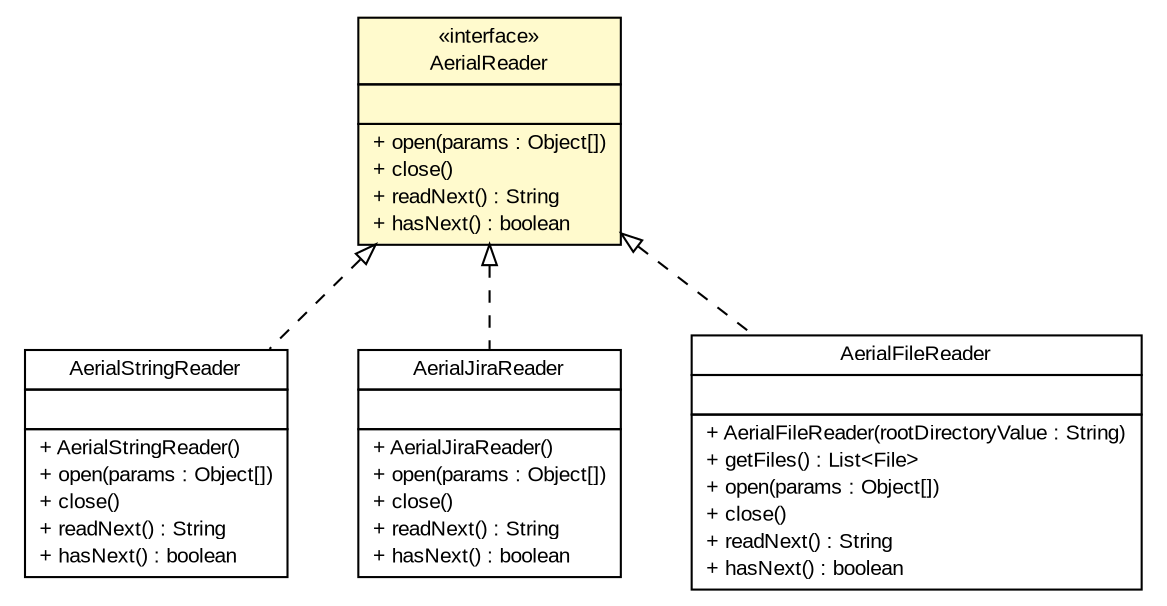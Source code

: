 #!/usr/local/bin/dot
#
# Class diagram 
# Generated by UMLGraph version R5_6 (http://www.umlgraph.org/)
#

digraph G {
	edge [fontname="arial",fontsize=10,labelfontname="arial",labelfontsize=10];
	node [fontname="arial",fontsize=10,shape=plaintext];
	nodesep=0.25;
	ranksep=0.5;
	// com.github.mkolisnyk.aerial.AerialReader
	c1299 [label=<<table title="com.github.mkolisnyk.aerial.AerialReader" border="0" cellborder="1" cellspacing="0" cellpadding="2" port="p" bgcolor="lemonChiffon" href="./AerialReader.html">
		<tr><td><table border="0" cellspacing="0" cellpadding="1">
<tr><td align="center" balign="center"> &#171;interface&#187; </td></tr>
<tr><td align="center" balign="center"> AerialReader </td></tr>
		</table></td></tr>
		<tr><td><table border="0" cellspacing="0" cellpadding="1">
<tr><td align="left" balign="left">  </td></tr>
		</table></td></tr>
		<tr><td><table border="0" cellspacing="0" cellpadding="1">
<tr><td align="left" balign="left"> + open(params : Object[]) </td></tr>
<tr><td align="left" balign="left"> + close() </td></tr>
<tr><td align="left" balign="left"> + readNext() : String </td></tr>
<tr><td align="left" balign="left"> + hasNext() : boolean </td></tr>
		</table></td></tr>
		</table>>, URL="./AerialReader.html", fontname="arial", fontcolor="black", fontsize=10.0];
	// com.github.mkolisnyk.aerial.readers.AerialStringReader
	c1335 [label=<<table title="com.github.mkolisnyk.aerial.readers.AerialStringReader" border="0" cellborder="1" cellspacing="0" cellpadding="2" port="p" href="./readers/AerialStringReader.html">
		<tr><td><table border="0" cellspacing="0" cellpadding="1">
<tr><td align="center" balign="center"> AerialStringReader </td></tr>
		</table></td></tr>
		<tr><td><table border="0" cellspacing="0" cellpadding="1">
<tr><td align="left" balign="left">  </td></tr>
		</table></td></tr>
		<tr><td><table border="0" cellspacing="0" cellpadding="1">
<tr><td align="left" balign="left"> + AerialStringReader() </td></tr>
<tr><td align="left" balign="left"> + open(params : Object[]) </td></tr>
<tr><td align="left" balign="left"> + close() </td></tr>
<tr><td align="left" balign="left"> + readNext() : String </td></tr>
<tr><td align="left" balign="left"> + hasNext() : boolean </td></tr>
		</table></td></tr>
		</table>>, URL="./readers/AerialStringReader.html", fontname="arial", fontcolor="black", fontsize=10.0];
	// com.github.mkolisnyk.aerial.readers.AerialJiraReader
	c1336 [label=<<table title="com.github.mkolisnyk.aerial.readers.AerialJiraReader" border="0" cellborder="1" cellspacing="0" cellpadding="2" port="p" href="./readers/AerialJiraReader.html">
		<tr><td><table border="0" cellspacing="0" cellpadding="1">
<tr><td align="center" balign="center"> AerialJiraReader </td></tr>
		</table></td></tr>
		<tr><td><table border="0" cellspacing="0" cellpadding="1">
<tr><td align="left" balign="left">  </td></tr>
		</table></td></tr>
		<tr><td><table border="0" cellspacing="0" cellpadding="1">
<tr><td align="left" balign="left"> + AerialJiraReader() </td></tr>
<tr><td align="left" balign="left"> + open(params : Object[]) </td></tr>
<tr><td align="left" balign="left"> + close() </td></tr>
<tr><td align="left" balign="left"> + readNext() : String </td></tr>
<tr><td align="left" balign="left"> + hasNext() : boolean </td></tr>
		</table></td></tr>
		</table>>, URL="./readers/AerialJiraReader.html", fontname="arial", fontcolor="black", fontsize=10.0];
	// com.github.mkolisnyk.aerial.readers.AerialFileReader
	c1337 [label=<<table title="com.github.mkolisnyk.aerial.readers.AerialFileReader" border="0" cellborder="1" cellspacing="0" cellpadding="2" port="p" href="./readers/AerialFileReader.html">
		<tr><td><table border="0" cellspacing="0" cellpadding="1">
<tr><td align="center" balign="center"> AerialFileReader </td></tr>
		</table></td></tr>
		<tr><td><table border="0" cellspacing="0" cellpadding="1">
<tr><td align="left" balign="left">  </td></tr>
		</table></td></tr>
		<tr><td><table border="0" cellspacing="0" cellpadding="1">
<tr><td align="left" balign="left"> + AerialFileReader(rootDirectoryValue : String) </td></tr>
<tr><td align="left" balign="left"> + getFiles() : List&lt;File&gt; </td></tr>
<tr><td align="left" balign="left"> + open(params : Object[]) </td></tr>
<tr><td align="left" balign="left"> + close() </td></tr>
<tr><td align="left" balign="left"> + readNext() : String </td></tr>
<tr><td align="left" balign="left"> + hasNext() : boolean </td></tr>
		</table></td></tr>
		</table>>, URL="./readers/AerialFileReader.html", fontname="arial", fontcolor="black", fontsize=10.0];
	//com.github.mkolisnyk.aerial.readers.AerialStringReader implements com.github.mkolisnyk.aerial.AerialReader
	c1299:p -> c1335:p [dir=back,arrowtail=empty,style=dashed];
	//com.github.mkolisnyk.aerial.readers.AerialJiraReader implements com.github.mkolisnyk.aerial.AerialReader
	c1299:p -> c1336:p [dir=back,arrowtail=empty,style=dashed];
	//com.github.mkolisnyk.aerial.readers.AerialFileReader implements com.github.mkolisnyk.aerial.AerialReader
	c1299:p -> c1337:p [dir=back,arrowtail=empty,style=dashed];
}

